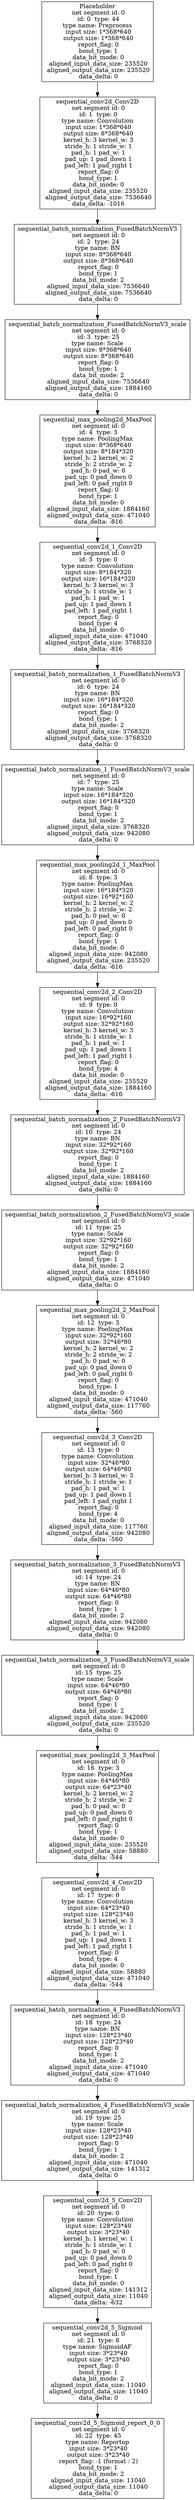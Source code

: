 digraph cnn_tree {
Placeholder [shape=box, label="Placeholder\n net segment id: 0\n id: 0  type: 44\ntype name: Preprocess\n input size: 1*368*640\n output size: 1*368*640\n report_flag: 0\n bond_type: 1\n data_bit_mode: 0\n aligned_input_data_size: 235520\n aligned_output_data_size: 235520\n data_delta: 0"];
Placeholder -> sequential_conv2d_Conv2D;
sequential_conv2d_Conv2D [shape=box, label="sequential_conv2d_Conv2D\n net segment id: 0\n id: 1  type: 0\ntype name: Convolution\n input size: 1*368*640\n output size: 8*368*640\n kernel_h: 3 kernel_w: 3\n stride_h: 1 stride_w: 1\n pad_h: 1 pad_w: 1\n pad_up: 1 pad_down 1\n pad_left: 1 pad_right 1\n report_flag: 0\n bond_type: 1\n data_bit_mode: 0\n aligned_input_data_size: 235520\n aligned_output_data_size: 7536640\n data_delta: -1016"];
sequential_conv2d_Conv2D -> sequential_batch_normalization_FusedBatchNormV3;
sequential_batch_normalization_FusedBatchNormV3 [shape=box, label="sequential_batch_normalization_FusedBatchNormV3\n net segment id: 0\n id: 2  type: 24\ntype name: BN\n input size: 8*368*640\n output size: 8*368*640\n report_flag: 0\n bond_type: 1\n data_bit_mode: 2\n aligned_input_data_size: 7536640\n aligned_output_data_size: 7536640\n data_delta: 0"];
sequential_batch_normalization_FusedBatchNormV3 -> sequential_batch_normalization_FusedBatchNormV3_scale;
sequential_batch_normalization_FusedBatchNormV3_scale [shape=box, label="sequential_batch_normalization_FusedBatchNormV3_scale\n net segment id: 0\n id: 3  type: 25\ntype name: Scale\n input size: 8*368*640\n output size: 8*368*640\n report_flag: 0\n bond_type: 1\n data_bit_mode: 2\n aligned_input_data_size: 7536640\n aligned_output_data_size: 1884160\n data_delta: 0"];
sequential_batch_normalization_FusedBatchNormV3_scale -> sequential_max_pooling2d_MaxPool;
sequential_max_pooling2d_MaxPool [shape=box, label="sequential_max_pooling2d_MaxPool\n net segment id: 0\n id: 4  type: 3\ntype name: PoolingMax\n input size: 8*368*640\n output size: 8*184*320\n kernel_h: 2 kernel_w: 2\n stride_h: 2 stride_w: 2\n pad_h: 0 pad_w: 0\n pad_up: 0 pad_down 0\n pad_left: 0 pad_right 0\n report_flag: 0\n bond_type: 1\n data_bit_mode: 0\n aligned_input_data_size: 1884160\n aligned_output_data_size: 471040\n data_delta: -816"];
sequential_max_pooling2d_MaxPool -> sequential_conv2d_1_Conv2D;
sequential_conv2d_1_Conv2D [shape=box, label="sequential_conv2d_1_Conv2D\n net segment id: 0\n id: 5  type: 0\ntype name: Convolution\n input size: 8*184*320\n output size: 16*184*320\n kernel_h: 3 kernel_w: 3\n stride_h: 1 stride_w: 1\n pad_h: 1 pad_w: 1\n pad_up: 1 pad_down 1\n pad_left: 1 pad_right 1\n report_flag: 0\n bond_type: 4\n data_bit_mode: 0\n aligned_input_data_size: 471040\n aligned_output_data_size: 3768320\n data_delta: -816"];
sequential_conv2d_1_Conv2D -> sequential_batch_normalization_1_FusedBatchNormV3;
sequential_batch_normalization_1_FusedBatchNormV3 [shape=box, label="sequential_batch_normalization_1_FusedBatchNormV3\n net segment id: 0\n id: 6  type: 24\ntype name: BN\n input size: 16*184*320\n output size: 16*184*320\n report_flag: 0\n bond_type: 1\n data_bit_mode: 2\n aligned_input_data_size: 3768320\n aligned_output_data_size: 3768320\n data_delta: 0"];
sequential_batch_normalization_1_FusedBatchNormV3 -> sequential_batch_normalization_1_FusedBatchNormV3_scale;
sequential_batch_normalization_1_FusedBatchNormV3_scale [shape=box, label="sequential_batch_normalization_1_FusedBatchNormV3_scale\n net segment id: 0\n id: 7  type: 25\ntype name: Scale\n input size: 16*184*320\n output size: 16*184*320\n report_flag: 0\n bond_type: 1\n data_bit_mode: 2\n aligned_input_data_size: 3768320\n aligned_output_data_size: 942080\n data_delta: 0"];
sequential_batch_normalization_1_FusedBatchNormV3_scale -> sequential_max_pooling2d_1_MaxPool;
sequential_max_pooling2d_1_MaxPool [shape=box, label="sequential_max_pooling2d_1_MaxPool\n net segment id: 0\n id: 8  type: 3\ntype name: PoolingMax\n input size: 16*184*320\n output size: 16*92*160\n kernel_h: 2 kernel_w: 2\n stride_h: 2 stride_w: 2\n pad_h: 0 pad_w: 0\n pad_up: 0 pad_down 0\n pad_left: 0 pad_right 0\n report_flag: 0\n bond_type: 1\n data_bit_mode: 0\n aligned_input_data_size: 942080\n aligned_output_data_size: 235520\n data_delta: -616"];
sequential_max_pooling2d_1_MaxPool -> sequential_conv2d_2_Conv2D;
sequential_conv2d_2_Conv2D [shape=box, label="sequential_conv2d_2_Conv2D\n net segment id: 0\n id: 9  type: 0\ntype name: Convolution\n input size: 16*92*160\n output size: 32*92*160\n kernel_h: 3 kernel_w: 3\n stride_h: 1 stride_w: 1\n pad_h: 1 pad_w: 1\n pad_up: 1 pad_down 1\n pad_left: 1 pad_right 1\n report_flag: 0\n bond_type: 4\n data_bit_mode: 0\n aligned_input_data_size: 235520\n aligned_output_data_size: 1884160\n data_delta: -616"];
sequential_conv2d_2_Conv2D -> sequential_batch_normalization_2_FusedBatchNormV3;
sequential_batch_normalization_2_FusedBatchNormV3 [shape=box, label="sequential_batch_normalization_2_FusedBatchNormV3\n net segment id: 0\n id: 10  type: 24\ntype name: BN\n input size: 32*92*160\n output size: 32*92*160\n report_flag: 0\n bond_type: 1\n data_bit_mode: 2\n aligned_input_data_size: 1884160\n aligned_output_data_size: 1884160\n data_delta: 0"];
sequential_batch_normalization_2_FusedBatchNormV3 -> sequential_batch_normalization_2_FusedBatchNormV3_scale;
sequential_batch_normalization_2_FusedBatchNormV3_scale [shape=box, label="sequential_batch_normalization_2_FusedBatchNormV3_scale\n net segment id: 0\n id: 11  type: 25\ntype name: Scale\n input size: 32*92*160\n output size: 32*92*160\n report_flag: 0\n bond_type: 1\n data_bit_mode: 2\n aligned_input_data_size: 1884160\n aligned_output_data_size: 471040\n data_delta: 0"];
sequential_batch_normalization_2_FusedBatchNormV3_scale -> sequential_max_pooling2d_2_MaxPool;
sequential_max_pooling2d_2_MaxPool [shape=box, label="sequential_max_pooling2d_2_MaxPool\n net segment id: 0\n id: 12  type: 3\ntype name: PoolingMax\n input size: 32*92*160\n output size: 32*46*80\n kernel_h: 2 kernel_w: 2\n stride_h: 2 stride_w: 2\n pad_h: 0 pad_w: 0\n pad_up: 0 pad_down 0\n pad_left: 0 pad_right 0\n report_flag: 0\n bond_type: 1\n data_bit_mode: 0\n aligned_input_data_size: 471040\n aligned_output_data_size: 117760\n data_delta: -560"];
sequential_max_pooling2d_2_MaxPool -> sequential_conv2d_3_Conv2D;
sequential_conv2d_3_Conv2D [shape=box, label="sequential_conv2d_3_Conv2D\n net segment id: 0\n id: 13  type: 0\ntype name: Convolution\n input size: 32*46*80\n output size: 64*46*80\n kernel_h: 3 kernel_w: 3\n stride_h: 1 stride_w: 1\n pad_h: 1 pad_w: 1\n pad_up: 1 pad_down 1\n pad_left: 1 pad_right 1\n report_flag: 0\n bond_type: 4\n data_bit_mode: 0\n aligned_input_data_size: 117760\n aligned_output_data_size: 942080\n data_delta: -560"];
sequential_conv2d_3_Conv2D -> sequential_batch_normalization_3_FusedBatchNormV3;
sequential_batch_normalization_3_FusedBatchNormV3 [shape=box, label="sequential_batch_normalization_3_FusedBatchNormV3\n net segment id: 0\n id: 14  type: 24\ntype name: BN\n input size: 64*46*80\n output size: 64*46*80\n report_flag: 0\n bond_type: 1\n data_bit_mode: 2\n aligned_input_data_size: 942080\n aligned_output_data_size: 942080\n data_delta: 0"];
sequential_batch_normalization_3_FusedBatchNormV3 -> sequential_batch_normalization_3_FusedBatchNormV3_scale;
sequential_batch_normalization_3_FusedBatchNormV3_scale [shape=box, label="sequential_batch_normalization_3_FusedBatchNormV3_scale\n net segment id: 0\n id: 15  type: 25\ntype name: Scale\n input size: 64*46*80\n output size: 64*46*80\n report_flag: 0\n bond_type: 1\n data_bit_mode: 2\n aligned_input_data_size: 942080\n aligned_output_data_size: 235520\n data_delta: 0"];
sequential_batch_normalization_3_FusedBatchNormV3_scale -> sequential_max_pooling2d_3_MaxPool;
sequential_max_pooling2d_3_MaxPool [shape=box, label="sequential_max_pooling2d_3_MaxPool\n net segment id: 0\n id: 16  type: 3\ntype name: PoolingMax\n input size: 64*46*80\n output size: 64*23*40\n kernel_h: 2 kernel_w: 2\n stride_h: 2 stride_w: 2\n pad_h: 0 pad_w: 0\n pad_up: 0 pad_down 0\n pad_left: 0 pad_right 0\n report_flag: 0\n bond_type: 1\n data_bit_mode: 0\n aligned_input_data_size: 235520\n aligned_output_data_size: 58880\n data_delta: -544"];
sequential_max_pooling2d_3_MaxPool -> sequential_conv2d_4_Conv2D;
sequential_conv2d_4_Conv2D [shape=box, label="sequential_conv2d_4_Conv2D\n net segment id: 0\n id: 17  type: 0\ntype name: Convolution\n input size: 64*23*40\n output size: 128*23*40\n kernel_h: 3 kernel_w: 3\n stride_h: 1 stride_w: 1\n pad_h: 1 pad_w: 1\n pad_up: 1 pad_down 1\n pad_left: 1 pad_right 1\n report_flag: 0\n bond_type: 4\n data_bit_mode: 0\n aligned_input_data_size: 58880\n aligned_output_data_size: 471040\n data_delta: -544"];
sequential_conv2d_4_Conv2D -> sequential_batch_normalization_4_FusedBatchNormV3;
sequential_batch_normalization_4_FusedBatchNormV3 [shape=box, label="sequential_batch_normalization_4_FusedBatchNormV3\n net segment id: 0\n id: 18  type: 24\ntype name: BN\n input size: 128*23*40\n output size: 128*23*40\n report_flag: 0\n bond_type: 1\n data_bit_mode: 2\n aligned_input_data_size: 471040\n aligned_output_data_size: 471040\n data_delta: 0"];
sequential_batch_normalization_4_FusedBatchNormV3 -> sequential_batch_normalization_4_FusedBatchNormV3_scale;
sequential_batch_normalization_4_FusedBatchNormV3_scale [shape=box, label="sequential_batch_normalization_4_FusedBatchNormV3_scale\n net segment id: 0\n id: 19  type: 25\ntype name: Scale\n input size: 128*23*40\n output size: 128*23*40\n report_flag: 0\n bond_type: 1\n data_bit_mode: 2\n aligned_input_data_size: 471040\n aligned_output_data_size: 141312\n data_delta: 0"];
sequential_batch_normalization_4_FusedBatchNormV3_scale -> sequential_conv2d_5_Conv2D;
sequential_conv2d_5_Conv2D [shape=box, label="sequential_conv2d_5_Conv2D\n net segment id: 0\n id: 20  type: 0\ntype name: Convolution\n input size: 128*23*40\n output size: 3*23*40\n kernel_h: 1 kernel_w: 1\n stride_h: 1 stride_w: 1\n pad_h: 0 pad_w: 0\n pad_up: 0 pad_down 0\n pad_left: 0 pad_right 0\n report_flag: 0\n bond_type: 1\n data_bit_mode: 0\n aligned_input_data_size: 141312\n aligned_output_data_size: 11040\n data_delta: -632"];
sequential_conv2d_5_Conv2D -> sequential_conv2d_5_Sigmoid;
sequential_conv2d_5_Sigmoid [shape=box, label="sequential_conv2d_5_Sigmoid\n net segment id: 0\n id: 21  type: 8\ntype name: SigmoidAF\n input size: 3*23*40\n output size: 3*23*40\n report_flag: 0\n bond_type: 1\n data_bit_mode: 2\n aligned_input_data_size: 11040\n aligned_output_data_size: 11040\n data_delta: 0"];
sequential_conv2d_5_Sigmoid -> sequential_conv2d_5_Sigmoid_report_0_0;
sequential_conv2d_5_Sigmoid_report_0_0 [shape=box, label="sequential_conv2d_5_Sigmoid_report_0_0\n net segment id: 0\n id: 22  type: 45\ntype name: Reportop\n input size: 3*23*40\n output size: 3*23*40\n report_flag: -1 (format : 2)\n bond_type: 1\n data_bit_mode: 2\n aligned_input_data_size: 11040\n aligned_output_data_size: 11040\n data_delta: 0"];
}
